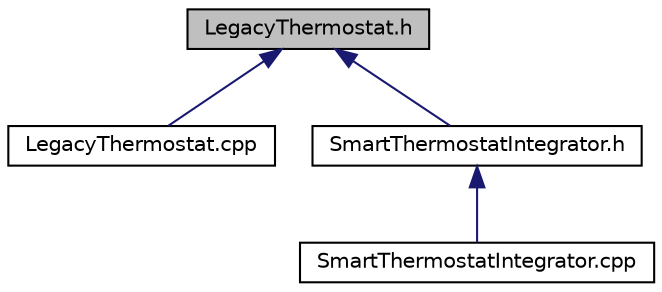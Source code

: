 digraph "LegacyThermostat.h"
{
 // LATEX_PDF_SIZE
  edge [fontname="Helvetica",fontsize="10",labelfontname="Helvetica",labelfontsize="10"];
  node [fontname="Helvetica",fontsize="10",shape=record];
  Node1 [label="LegacyThermostat.h",height=0.2,width=0.4,color="black", fillcolor="grey75", style="filled", fontcolor="black",tooltip="Definition of the LegacyThermostat class."];
  Node1 -> Node2 [dir="back",color="midnightblue",fontsize="10",style="solid",fontname="Helvetica"];
  Node2 [label="LegacyThermostat.cpp",height=0.2,width=0.4,color="black", fillcolor="white", style="filled",URL="$LegacyThermostat_8cpp.html",tooltip="Implementation of the LegacyThermostat class methods."];
  Node1 -> Node3 [dir="back",color="midnightblue",fontsize="10",style="solid",fontname="Helvetica"];
  Node3 [label="SmartThermostatIntegrator.h",height=0.2,width=0.4,color="black", fillcolor="white", style="filled",URL="$SmartThermostatIntegrator_8h.html",tooltip="Definition of the SmartThermostatIntegrator class."];
  Node3 -> Node4 [dir="back",color="midnightblue",fontsize="10",style="solid",fontname="Helvetica"];
  Node4 [label="SmartThermostatIntegrator.cpp",height=0.2,width=0.4,color="black", fillcolor="white", style="filled",URL="$SmartThermostatIntegrator_8cpp.html",tooltip="Implementation of the SmartThermostatIntegrator class methods."];
}
